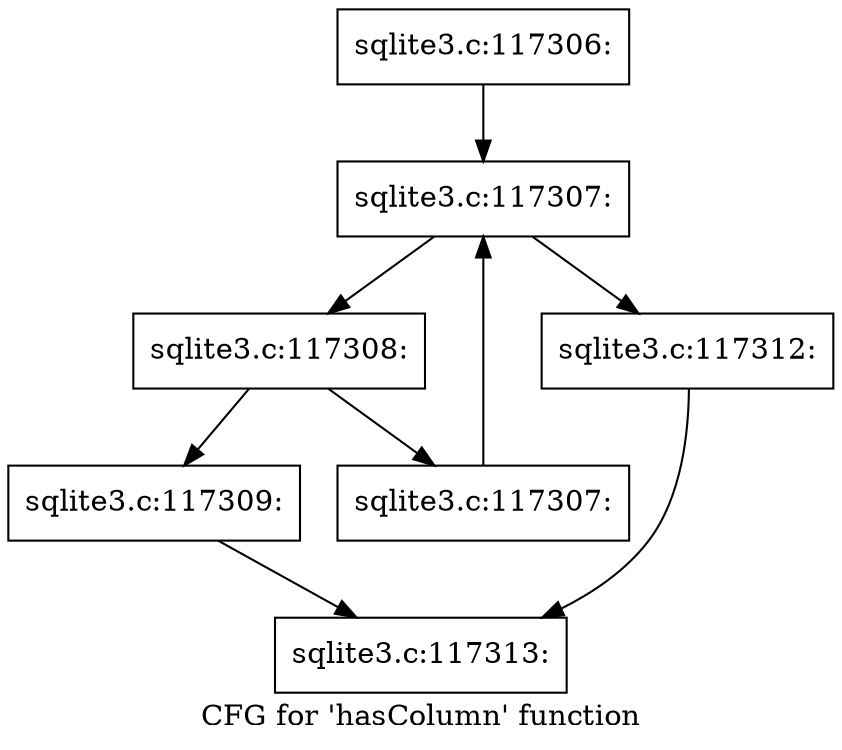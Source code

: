 digraph "CFG for 'hasColumn' function" {
	label="CFG for 'hasColumn' function";

	Node0x55c0f8df51f0 [shape=record,label="{sqlite3.c:117306:}"];
	Node0x55c0f8df51f0 -> Node0x55c0f8dfc440;
	Node0x55c0f8dfc440 [shape=record,label="{sqlite3.c:117307:}"];
	Node0x55c0f8dfc440 -> Node0x55c0f8dfc940;
	Node0x55c0f8dfc440 -> Node0x55c0f8dfc5a0;
	Node0x55c0f8dfc940 [shape=record,label="{sqlite3.c:117308:}"];
	Node0x55c0f8dfc940 -> Node0x55c0f8dfcb50;
	Node0x55c0f8dfc940 -> Node0x55c0f8dfcba0;
	Node0x55c0f8dfcb50 [shape=record,label="{sqlite3.c:117309:}"];
	Node0x55c0f8dfcb50 -> Node0x55c0f8df5370;
	Node0x55c0f8dfcba0 [shape=record,label="{sqlite3.c:117307:}"];
	Node0x55c0f8dfcba0 -> Node0x55c0f8dfc440;
	Node0x55c0f8dfc5a0 [shape=record,label="{sqlite3.c:117312:}"];
	Node0x55c0f8dfc5a0 -> Node0x55c0f8df5370;
	Node0x55c0f8df5370 [shape=record,label="{sqlite3.c:117313:}"];
}
